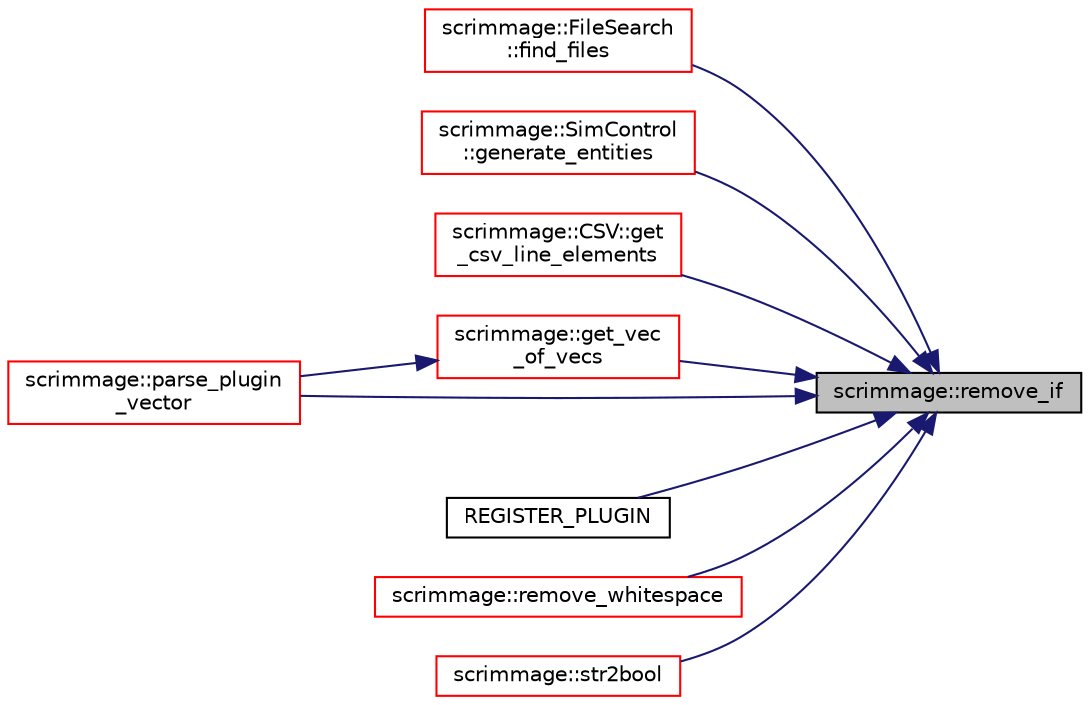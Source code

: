 digraph "scrimmage::remove_if"
{
 // LATEX_PDF_SIZE
  edge [fontname="Helvetica",fontsize="10",labelfontname="Helvetica",labelfontsize="10"];
  node [fontname="Helvetica",fontsize="10",shape=record];
  rankdir="RL";
  Node1 [label="scrimmage::remove_if",height=0.2,width=0.4,color="black", fillcolor="grey75", style="filled", fontcolor="black",tooltip="std::remove_if does not work with associative containers."];
  Node1 -> Node2 [dir="back",color="midnightblue",fontsize="10",style="solid",fontname="Helvetica"];
  Node2 [label="scrimmage::FileSearch\l::find_files",height=0.2,width=0.4,color="red", fillcolor="white", style="filled",URL="$classscrimmage_1_1FileSearch.html#ac4d4bc23721e01f4ff0ff1eaef0a63be",tooltip=" "];
  Node1 -> Node27 [dir="back",color="midnightblue",fontsize="10",style="solid",fontname="Helvetica"];
  Node27 [label="scrimmage::SimControl\l::generate_entities",height=0.2,width=0.4,color="red", fillcolor="white", style="filled",URL="$classscrimmage_1_1SimControl.html#a185709803485640b63454f811b7f7cf5",tooltip="Generate entities based on the current time."];
  Node1 -> Node34 [dir="back",color="midnightblue",fontsize="10",style="solid",fontname="Helvetica"];
  Node34 [label="scrimmage::CSV::get\l_csv_line_elements",height=0.2,width=0.4,color="red", fillcolor="white", style="filled",URL="$classscrimmage_1_1CSV.html#a530aa1889d93e5c0dd4529be25314a8c",tooltip=" "];
  Node1 -> Node39 [dir="back",color="midnightblue",fontsize="10",style="solid",fontname="Helvetica"];
  Node39 [label="scrimmage::get_vec\l_of_vecs",height=0.2,width=0.4,color="red", fillcolor="white", style="filled",URL="$namespacescrimmage.html#a604a2c79cd3d0003809edf0fc6a4699c",tooltip=" "];
  Node39 -> Node44 [dir="back",color="midnightblue",fontsize="10",style="solid",fontname="Helvetica"];
  Node44 [label="scrimmage::parse_plugin\l_vector",height=0.2,width=0.4,color="red", fillcolor="white", style="filled",URL="$namespacescrimmage.html#a40ffe5db15e407e7488ee232e2104201",tooltip=" "];
  Node1 -> Node44 [dir="back",color="midnightblue",fontsize="10",style="solid",fontname="Helvetica"];
  Node1 -> Node47 [dir="back",color="midnightblue",fontsize="10",style="solid",fontname="Helvetica"];
  Node47 [label="REGISTER_PLUGIN",height=0.2,width=0.4,color="black", fillcolor="white", style="filled",URL="$AutonomyExecutor_8cpp.html#ab7e242829b3aa3025778f519e989f77e",tooltip=" "];
  Node1 -> Node48 [dir="back",color="midnightblue",fontsize="10",style="solid",fontname="Helvetica"];
  Node48 [label="scrimmage::remove_whitespace",height=0.2,width=0.4,color="red", fillcolor="white", style="filled",URL="$namespacescrimmage.html#ab0fc1cef0fb3d9c9884661c683108d35",tooltip=" "];
  Node1 -> Node50 [dir="back",color="midnightblue",fontsize="10",style="solid",fontname="Helvetica"];
  Node50 [label="scrimmage::str2bool",height=0.2,width=0.4,color="red", fillcolor="white", style="filled",URL="$namespacescrimmage.html#abffb4b71da39ec24ad042a27d968da96",tooltip=" "];
}
